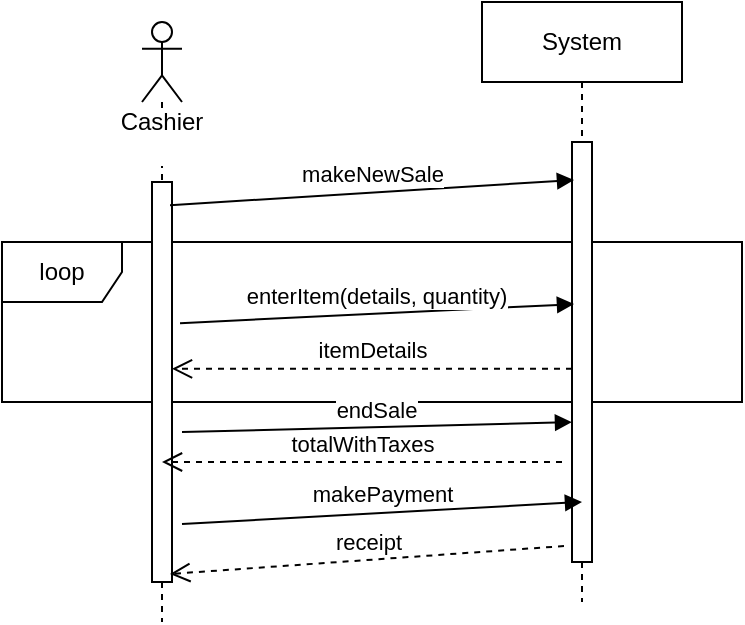 <mxfile version="12.2.6" type="github" pages="1"><diagram id="N8zGh3XtlniTebANjdoZ" name="Page-1"><mxGraphModel dx="768" dy="428" grid="1" gridSize="10" guides="1" tooltips="1" connect="1" arrows="1" fold="1" page="1" pageScale="1" pageWidth="850" pageHeight="1100" math="0" shadow="0"><root><mxCell id="0"/><mxCell id="1" parent="0"/><mxCell id="_DRnRVJKNzLOCCclnXVr-9" value="&lt;div&gt;loop&lt;/div&gt;" style="shape=umlFrame;whiteSpace=wrap;html=1;" vertex="1" parent="1"><mxGeometry x="70" y="180" width="370" height="80" as="geometry"/></mxCell><mxCell id="_DRnRVJKNzLOCCclnXVr-2" value="&lt;div&gt;Cashier&lt;/div&gt;&lt;div&gt;&lt;br&gt;&lt;/div&gt;" style="shape=umlLifeline;participant=umlActor;perimeter=lifelinePerimeter;whiteSpace=wrap;html=1;container=1;collapsible=0;recursiveResize=0;verticalAlign=top;spacingTop=36;labelBackgroundColor=#ffffff;outlineConnect=0;" vertex="1" parent="1"><mxGeometry x="140" y="70" width="20" height="300" as="geometry"/></mxCell><mxCell id="_DRnRVJKNzLOCCclnXVr-4" value="" style="html=1;points=[];perimeter=orthogonalPerimeter;" vertex="1" parent="_DRnRVJKNzLOCCclnXVr-2"><mxGeometry x="5" y="80" width="10" height="200" as="geometry"/></mxCell><mxCell id="_DRnRVJKNzLOCCclnXVr-3" value="System" style="shape=umlLifeline;perimeter=lifelinePerimeter;whiteSpace=wrap;html=1;container=1;collapsible=0;recursiveResize=0;outlineConnect=0;" vertex="1" parent="1"><mxGeometry x="310" y="60" width="100" height="300" as="geometry"/></mxCell><mxCell id="_DRnRVJKNzLOCCclnXVr-5" value="" style="html=1;points=[];perimeter=orthogonalPerimeter;" vertex="1" parent="_DRnRVJKNzLOCCclnXVr-3"><mxGeometry x="45" y="70" width="10" height="210" as="geometry"/></mxCell><mxCell id="_DRnRVJKNzLOCCclnXVr-6" value="endSale" style="html=1;verticalAlign=bottom;endArrow=block;entryX=0;entryY=0.667;entryDx=0;entryDy=0;entryPerimeter=0;" edge="1" parent="1" target="_DRnRVJKNzLOCCclnXVr-5"><mxGeometry width="80" relative="1" as="geometry"><mxPoint x="160" y="275" as="sourcePoint"/><mxPoint x="330" y="275" as="targetPoint"/></mxGeometry></mxCell><mxCell id="_DRnRVJKNzLOCCclnXVr-7" value="itemDetails" style="html=1;verticalAlign=bottom;endArrow=open;dashed=1;endSize=8;exitX=0;exitY=0.54;exitDx=0;exitDy=0;exitPerimeter=0;" edge="1" parent="1" source="_DRnRVJKNzLOCCclnXVr-5" target="_DRnRVJKNzLOCCclnXVr-4"><mxGeometry relative="1" as="geometry"><mxPoint x="295" y="240" as="sourcePoint"/><mxPoint x="215" y="240" as="targetPoint"/></mxGeometry></mxCell><mxCell id="_DRnRVJKNzLOCCclnXVr-8" value="makeNewSale" style="html=1;verticalAlign=bottom;endArrow=block;exitX=0.9;exitY=0.058;exitDx=0;exitDy=0;exitPerimeter=0;" edge="1" parent="1" source="_DRnRVJKNzLOCCclnXVr-4"><mxGeometry width="80" relative="1" as="geometry"><mxPoint x="200" y="200" as="sourcePoint"/><mxPoint x="356" y="149" as="targetPoint"/></mxGeometry></mxCell><mxCell id="_DRnRVJKNzLOCCclnXVr-10" value="enterItem(details, quantity)" style="html=1;verticalAlign=bottom;endArrow=block;exitX=1.4;exitY=0.353;exitDx=0;exitDy=0;exitPerimeter=0;entryX=0.1;entryY=0.386;entryDx=0;entryDy=0;entryPerimeter=0;" edge="1" parent="1" source="_DRnRVJKNzLOCCclnXVr-4" target="_DRnRVJKNzLOCCclnXVr-5"><mxGeometry width="80" relative="1" as="geometry"><mxPoint x="20" y="360" as="sourcePoint"/><mxPoint x="330" y="210" as="targetPoint"/><Array as="points"/></mxGeometry></mxCell><mxCell id="_DRnRVJKNzLOCCclnXVr-11" value="totalWithTaxes" style="html=1;verticalAlign=bottom;endArrow=open;dashed=1;endSize=8;" edge="1" parent="1" target="_DRnRVJKNzLOCCclnXVr-2"><mxGeometry relative="1" as="geometry"><mxPoint x="350" y="290" as="sourcePoint"/><mxPoint x="210" y="310" as="targetPoint"/></mxGeometry></mxCell><mxCell id="_DRnRVJKNzLOCCclnXVr-14" value="makePayment" style="html=1;verticalAlign=bottom;endArrow=block;entryX=0.5;entryY=0.857;entryDx=0;entryDy=0;entryPerimeter=0;" edge="1" parent="1" target="_DRnRVJKNzLOCCclnXVr-5"><mxGeometry width="80" relative="1" as="geometry"><mxPoint x="160" y="321" as="sourcePoint"/><mxPoint x="340" y="321" as="targetPoint"/></mxGeometry></mxCell><mxCell id="_DRnRVJKNzLOCCclnXVr-15" value="receipt" style="html=1;verticalAlign=bottom;endArrow=open;dashed=1;endSize=8;exitX=-0.4;exitY=0.962;exitDx=0;exitDy=0;exitPerimeter=0;entryX=0.9;entryY=0.98;entryDx=0;entryDy=0;entryPerimeter=0;" edge="1" parent="1" source="_DRnRVJKNzLOCCclnXVr-5" target="_DRnRVJKNzLOCCclnXVr-4"><mxGeometry relative="1" as="geometry"><mxPoint x="310" y="370" as="sourcePoint"/><mxPoint x="70" y="390" as="targetPoint"/></mxGeometry></mxCell></root></mxGraphModel></diagram></mxfile>